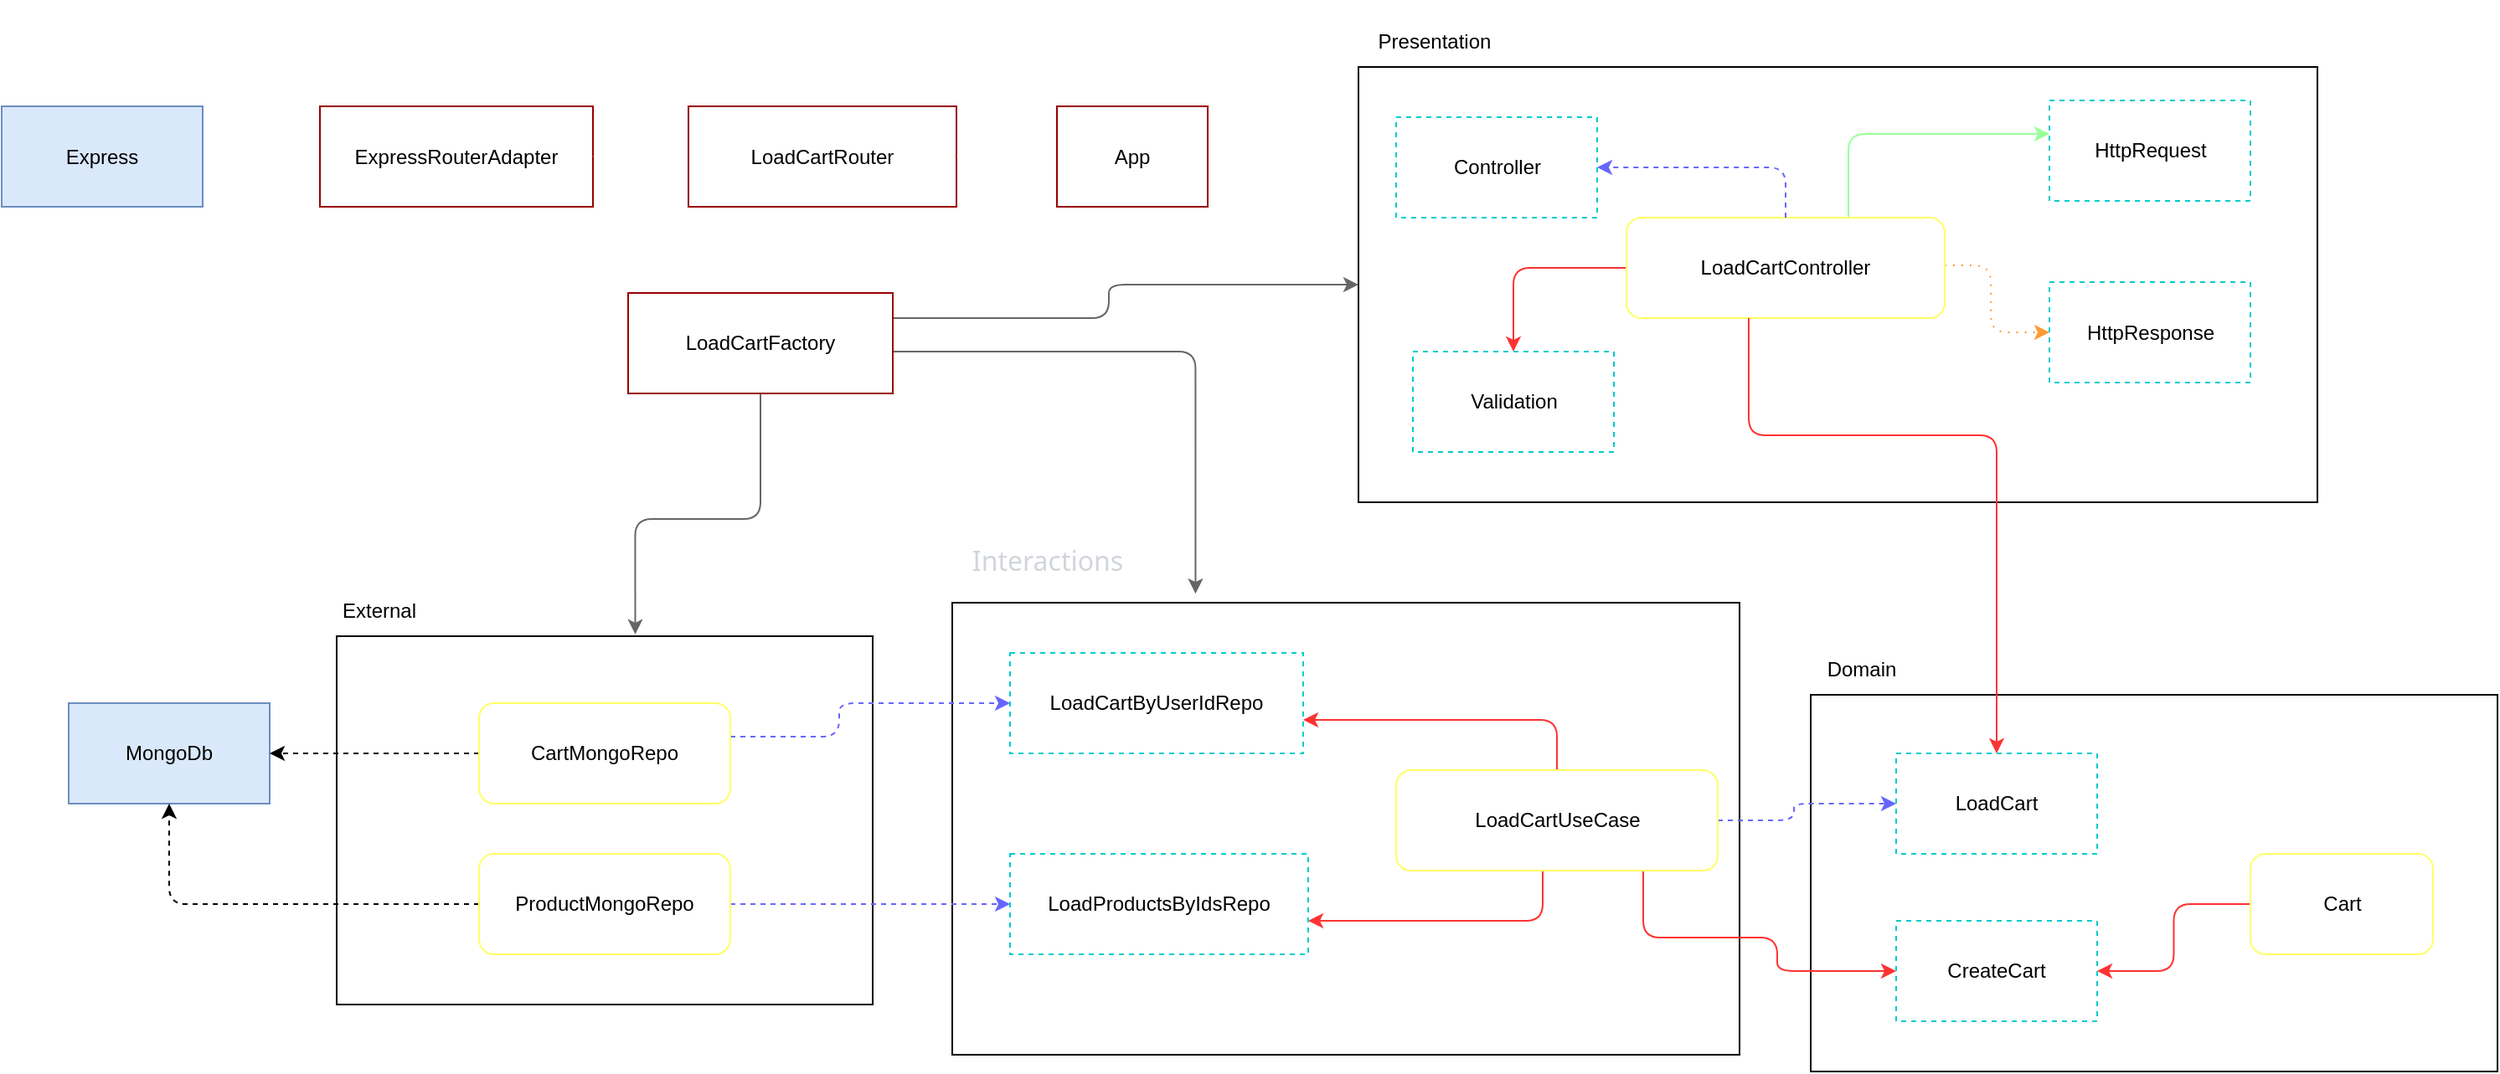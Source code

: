 <mxfile>
    <diagram id="McLdaUIFeOf2Srm_7iKy" name="Página-1">
        <mxGraphModel dx="1429" dy="500" grid="1" gridSize="10" guides="1" tooltips="1" connect="1" arrows="1" fold="1" page="1" pageScale="1" pageWidth="827" pageHeight="1169" math="0" shadow="0">
            <root>
                <mxCell id="0"/>
                <mxCell id="1" parent="0"/>
                <mxCell id="2" value="" style="rounded=0;whiteSpace=wrap;html=1;" parent="1" vertex="1">
                    <mxGeometry x="860" y="260" width="572.5" height="260" as="geometry"/>
                </mxCell>
                <mxCell id="3" style="edgeStyle=orthogonalEdgeStyle;html=1;strokeColor=#99ff99;" parent="1" source="6" target="10" edge="1">
                    <mxGeometry relative="1" as="geometry">
                        <Array as="points">
                            <mxPoint x="1152.5" y="300"/>
                        </Array>
                    </mxGeometry>
                </mxCell>
                <mxCell id="4" style="edgeStyle=orthogonalEdgeStyle;html=1;strokeColor=#ff9933;dashed=1;dashPattern=1 4;" parent="1" source="6" target="11" edge="1">
                    <mxGeometry relative="1" as="geometry">
                        <Array as="points">
                            <mxPoint x="1237.5" y="378.5"/>
                            <mxPoint x="1237.5" y="418.5"/>
                        </Array>
                    </mxGeometry>
                </mxCell>
                <mxCell id="5" style="edgeStyle=orthogonalEdgeStyle;html=1;entryX=0.5;entryY=0;entryDx=0;entryDy=0;strokeColor=#ff3333;" parent="1" source="6" target="12" edge="1">
                    <mxGeometry relative="1" as="geometry"/>
                </mxCell>
                <mxCell id="6" value="LoadCartController" style="rounded=1;whiteSpace=wrap;html=1;strokeColor=#FFFF66;" parent="1" vertex="1">
                    <mxGeometry x="1020" y="350" width="190" height="60" as="geometry"/>
                </mxCell>
                <mxCell id="7" value="Presentation" style="text;html=1;strokeColor=none;fillColor=none;align=center;verticalAlign=middle;whiteSpace=wrap;rounded=0;" parent="1" vertex="1">
                    <mxGeometry x="860" y="230" width="90.5" height="30" as="geometry"/>
                </mxCell>
                <mxCell id="8" value="Controller" style="rounded=0;whiteSpace=wrap;html=1;strokeColor=#00CCCC;dashed=1;" parent="1" vertex="1">
                    <mxGeometry x="882.5" y="290" width="120" height="60" as="geometry"/>
                </mxCell>
                <mxCell id="9" value="" style="endArrow=classic;html=1;fillColor=#a20025;strokeColor=#6666FF;dashed=1;exitX=0.5;exitY=0;exitDx=0;exitDy=0;entryX=1;entryY=0.5;entryDx=0;entryDy=0;edgeStyle=orthogonalEdgeStyle;" parent="1" source="6" target="8" edge="1">
                    <mxGeometry width="50" height="50" relative="1" as="geometry">
                        <mxPoint x="1142.5" y="290" as="sourcePoint"/>
                        <mxPoint x="1262.5" y="290" as="targetPoint"/>
                    </mxGeometry>
                </mxCell>
                <mxCell id="10" value="HttpRequest" style="rounded=0;whiteSpace=wrap;html=1;strokeColor=#00CCCC;dashed=1;" parent="1" vertex="1">
                    <mxGeometry x="1272.5" y="280" width="120" height="60" as="geometry"/>
                </mxCell>
                <mxCell id="11" value="HttpResponse" style="rounded=0;whiteSpace=wrap;html=1;strokeColor=#00CCCC;dashed=1;" parent="1" vertex="1">
                    <mxGeometry x="1272.5" y="388.5" width="120" height="60" as="geometry"/>
                </mxCell>
                <mxCell id="12" value="Validation" style="rounded=0;whiteSpace=wrap;html=1;strokeColor=#00CCCC;dashed=1;" parent="1" vertex="1">
                    <mxGeometry x="892.5" y="430" width="120" height="60" as="geometry"/>
                </mxCell>
                <mxCell id="13" value="" style="rounded=0;whiteSpace=wrap;html=1;" parent="1" vertex="1">
                    <mxGeometry x="1130" y="635" width="410" height="225" as="geometry"/>
                </mxCell>
                <mxCell id="14" value="Domain" style="text;html=1;align=center;verticalAlign=middle;resizable=0;points=[];autosize=1;strokeColor=none;fillColor=none;" parent="1" vertex="1">
                    <mxGeometry x="1130" y="605" width="60" height="30" as="geometry"/>
                </mxCell>
                <mxCell id="15" value="LoadCart" style="rounded=0;whiteSpace=wrap;html=1;strokeColor=#00CCCC;dashed=1;" parent="1" vertex="1">
                    <mxGeometry x="1181" y="670" width="120" height="60" as="geometry"/>
                </mxCell>
                <mxCell id="16" style="edgeStyle=orthogonalEdgeStyle;html=1;strokeColor=#FF3333;" parent="1" source="6" target="15" edge="1">
                    <mxGeometry relative="1" as="geometry">
                        <Array as="points">
                            <mxPoint x="1093" y="480"/>
                            <mxPoint x="1241" y="480"/>
                        </Array>
                    </mxGeometry>
                </mxCell>
                <mxCell id="17" value="" style="rounded=0;whiteSpace=wrap;html=1;" parent="1" vertex="1">
                    <mxGeometry x="617.5" y="580" width="470" height="270" as="geometry"/>
                </mxCell>
                <mxCell id="18" style="edgeStyle=orthogonalEdgeStyle;html=1;strokeColor=#ff3333;" parent="1" source="20" target="22" edge="1">
                    <mxGeometry relative="1" as="geometry">
                        <Array as="points">
                            <mxPoint x="740" y="650"/>
                        </Array>
                    </mxGeometry>
                </mxCell>
                <mxCell id="19" style="edgeStyle=orthogonalEdgeStyle;html=1;strokeColor=#6666FF;fillColor=#a20025;dashed=1;" parent="1" source="20" target="15" edge="1">
                    <mxGeometry relative="1" as="geometry">
                        <Array as="points">
                            <mxPoint x="1120" y="710"/>
                            <mxPoint x="1120" y="700"/>
                        </Array>
                    </mxGeometry>
                </mxCell>
                <mxCell id="58" style="edgeStyle=orthogonalEdgeStyle;html=1;strokeColor=#ff3333;" parent="1" source="20" target="47" edge="1">
                    <mxGeometry relative="1" as="geometry">
                        <Array as="points">
                            <mxPoint x="970" y="770"/>
                        </Array>
                    </mxGeometry>
                </mxCell>
                <mxCell id="63" style="edgeStyle=orthogonalEdgeStyle;html=1;strokeColor=#ff3333;fillColor=#a20025;" edge="1" parent="1" source="20" target="62">
                    <mxGeometry relative="1" as="geometry">
                        <Array as="points">
                            <mxPoint x="1030" y="780"/>
                            <mxPoint x="1110" y="780"/>
                            <mxPoint x="1110" y="800"/>
                        </Array>
                    </mxGeometry>
                </mxCell>
                <mxCell id="20" value="LoadCartUseCase" style="rounded=1;whiteSpace=wrap;html=1;strokeColor=#FFFF66;" parent="1" vertex="1">
                    <mxGeometry x="882.5" y="680" width="192" height="60" as="geometry"/>
                </mxCell>
                <mxCell id="21" value="&lt;div style=&quot;text-align: start;&quot;&gt;&lt;span style=&quot;background-color: initial; font-size: 16px;&quot;&gt;&lt;font face=&quot;Söhne, ui-sans-serif, system-ui, -apple-system, Segoe UI, Roboto, Ubuntu, Cantarell, Noto Sans, sans-serif, Helvetica Neue, Arial, Apple Color Emoji, Segoe UI Emoji, Segoe UI Symbol, Noto Color Emoji&quot; color=&quot;#d1d5db&quot;&gt;Interactions&lt;/font&gt;&lt;/span&gt;&lt;/div&gt;" style="text;html=1;strokeColor=none;fillColor=none;align=center;verticalAlign=middle;whiteSpace=wrap;rounded=0;" parent="1" vertex="1">
                    <mxGeometry x="617.5" y="540" width="112.5" height="30" as="geometry"/>
                </mxCell>
                <mxCell id="22" value="LoadCartByUserIdRepo" style="rounded=0;whiteSpace=wrap;html=1;strokeColor=#00CCCC;dashed=1;" parent="1" vertex="1">
                    <mxGeometry x="652" y="610" width="175" height="60" as="geometry"/>
                </mxCell>
                <mxCell id="23" value="" style="rounded=0;whiteSpace=wrap;html=1;" parent="1" vertex="1">
                    <mxGeometry x="250" y="600" width="320" height="220" as="geometry"/>
                </mxCell>
                <mxCell id="24" value="External" style="text;html=1;align=center;verticalAlign=middle;resizable=0;points=[];autosize=1;strokeColor=none;fillColor=none;" parent="1" vertex="1">
                    <mxGeometry x="240" y="570" width="70" height="30" as="geometry"/>
                </mxCell>
                <mxCell id="25" value="&lt;font color=&quot;#000000&quot;&gt;MongoDb&lt;/font&gt;" style="rounded=0;whiteSpace=wrap;html=1;fillColor=#dae8fc;strokeColor=#6c8ebf;" parent="1" vertex="1">
                    <mxGeometry x="90" y="640" width="120" height="60" as="geometry"/>
                </mxCell>
                <mxCell id="27" style="edgeStyle=orthogonalEdgeStyle;html=1;dashed=1;" parent="1" source="28" target="25" edge="1">
                    <mxGeometry relative="1" as="geometry"/>
                </mxCell>
                <mxCell id="53" style="edgeStyle=orthogonalEdgeStyle;html=1;strokeColor=#6666FF;fillColor=#a20025;dashed=1;" parent="1" source="28" target="22" edge="1">
                    <mxGeometry relative="1" as="geometry">
                        <Array as="points">
                            <mxPoint x="550" y="660"/>
                            <mxPoint x="550" y="640"/>
                        </Array>
                    </mxGeometry>
                </mxCell>
                <mxCell id="28" value="CartMongoRepo" style="rounded=1;whiteSpace=wrap;html=1;strokeColor=#FFFF66;" parent="1" vertex="1">
                    <mxGeometry x="335" y="640" width="150" height="60" as="geometry"/>
                </mxCell>
                <mxCell id="29" value="" style="rounded=0;whiteSpace=wrap;html=1;strokeColor=#FFFFFF;fontColor=#000000;" parent="1" vertex="1">
                    <mxGeometry x="200" y="250" width="610" height="260" as="geometry"/>
                </mxCell>
                <mxCell id="30" value="&lt;font color=&quot;#ffffff&quot;&gt;Main&lt;/font&gt;" style="text;html=1;align=center;verticalAlign=middle;resizable=0;points=[];autosize=1;strokeColor=none;fillColor=none;fontColor=#000000;" parent="1" vertex="1">
                    <mxGeometry x="200" y="220" width="50" height="30" as="geometry"/>
                </mxCell>
                <mxCell id="31" style="edgeStyle=orthogonalEdgeStyle;html=1;entryX=0.557;entryY=-0.005;entryDx=0;entryDy=0;entryPerimeter=0;strokeColor=#666666;" parent="1" source="34" target="23" edge="1">
                    <mxGeometry relative="1" as="geometry">
                        <Array as="points">
                            <mxPoint x="503" y="530"/>
                            <mxPoint x="428" y="530"/>
                        </Array>
                    </mxGeometry>
                </mxCell>
                <mxCell id="32" style="edgeStyle=orthogonalEdgeStyle;html=1;strokeColor=#666666;" parent="1" source="34" target="2" edge="1">
                    <mxGeometry relative="1" as="geometry">
                        <Array as="points">
                            <mxPoint x="711" y="410"/>
                            <mxPoint x="711" y="390"/>
                        </Array>
                    </mxGeometry>
                </mxCell>
                <mxCell id="33" style="edgeStyle=orthogonalEdgeStyle;html=1;entryX=0.309;entryY=-0.02;entryDx=0;entryDy=0;entryPerimeter=0;strokeColor=#666666;" parent="1" source="34" target="17" edge="1">
                    <mxGeometry relative="1" as="geometry">
                        <Array as="points">
                            <mxPoint x="763" y="430"/>
                        </Array>
                    </mxGeometry>
                </mxCell>
                <mxCell id="34" value="LoadCartFactory" style="rounded=0;whiteSpace=wrap;html=1;strokeColor=#990000;gradientColor=none;" parent="1" vertex="1">
                    <mxGeometry x="424" y="395" width="158" height="60" as="geometry"/>
                </mxCell>
                <mxCell id="35" style="edgeStyle=orthogonalEdgeStyle;html=1;strokeColor=#FFFFFF;fontColor=#FFFFFF;dashed=1;" parent="1" source="36" target="41" edge="1">
                    <mxGeometry relative="1" as="geometry"/>
                </mxCell>
                <mxCell id="36" value="ExpressRouterAdapter" style="rounded=0;whiteSpace=wrap;html=1;strokeColor=#990000;gradientColor=none;" parent="1" vertex="1">
                    <mxGeometry x="240" y="283.5" width="163" height="60" as="geometry"/>
                </mxCell>
                <mxCell id="37" style="edgeStyle=orthogonalEdgeStyle;html=1;strokeColor=#FFFFFF;fontColor=#FFFFFF;" parent="1" source="38" target="36" edge="1">
                    <mxGeometry relative="1" as="geometry"/>
                </mxCell>
                <mxCell id="38" value="LoadCartRouter" style="rounded=0;whiteSpace=wrap;html=1;strokeColor=#990000;gradientColor=none;" parent="1" vertex="1">
                    <mxGeometry x="460" y="283.5" width="160" height="60" as="geometry"/>
                </mxCell>
                <mxCell id="39" style="edgeStyle=orthogonalEdgeStyle;html=1;entryX=1;entryY=0.5;entryDx=0;entryDy=0;strokeColor=#FFFFFF;fontColor=#FFFFFF;" parent="1" source="40" target="38" edge="1">
                    <mxGeometry relative="1" as="geometry"/>
                </mxCell>
                <mxCell id="40" value="App" style="rounded=0;whiteSpace=wrap;html=1;strokeColor=#990000;gradientColor=none;" parent="1" vertex="1">
                    <mxGeometry x="680" y="283.5" width="90" height="60" as="geometry"/>
                </mxCell>
                <mxCell id="41" value="&lt;font color=&quot;#000000&quot;&gt;Express&lt;/font&gt;" style="rounded=0;whiteSpace=wrap;html=1;fillColor=#dae8fc;strokeColor=#6c8ebf;" parent="1" vertex="1">
                    <mxGeometry x="50" y="283.5" width="120" height="60" as="geometry"/>
                </mxCell>
                <mxCell id="47" value="LoadProductsByIdsRepo" style="rounded=0;whiteSpace=wrap;html=1;strokeColor=#00CCCC;dashed=1;" parent="1" vertex="1">
                    <mxGeometry x="652" y="730" width="178" height="60" as="geometry"/>
                </mxCell>
                <mxCell id="60" style="edgeStyle=orthogonalEdgeStyle;html=1;entryX=0;entryY=0.5;entryDx=0;entryDy=0;strokeColor=#6666FF;fillColor=#a20025;dashed=1;" parent="1" source="59" target="47" edge="1">
                    <mxGeometry relative="1" as="geometry"/>
                </mxCell>
                <mxCell id="61" style="edgeStyle=orthogonalEdgeStyle;html=1;entryX=0.5;entryY=1;entryDx=0;entryDy=0;dashed=1;" parent="1" source="59" target="25" edge="1">
                    <mxGeometry relative="1" as="geometry"/>
                </mxCell>
                <mxCell id="59" value="ProductMongoRepo" style="rounded=1;whiteSpace=wrap;html=1;strokeColor=#FFFF66;" parent="1" vertex="1">
                    <mxGeometry x="335" y="730" width="150" height="60" as="geometry"/>
                </mxCell>
                <mxCell id="62" value="CreateCart" style="rounded=0;whiteSpace=wrap;html=1;strokeColor=#00CCCC;dashed=1;" vertex="1" parent="1">
                    <mxGeometry x="1181" y="770" width="120" height="60" as="geometry"/>
                </mxCell>
                <mxCell id="66" style="edgeStyle=orthogonalEdgeStyle;html=1;strokeColor=#FF3333;" edge="1" parent="1" source="64" target="62">
                    <mxGeometry relative="1" as="geometry"/>
                </mxCell>
                <mxCell id="64" value="Cart" style="rounded=1;whiteSpace=wrap;html=1;strokeColor=#FFFF66;" vertex="1" parent="1">
                    <mxGeometry x="1392.5" y="730" width="109" height="60" as="geometry"/>
                </mxCell>
            </root>
        </mxGraphModel>
    </diagram>
</mxfile>